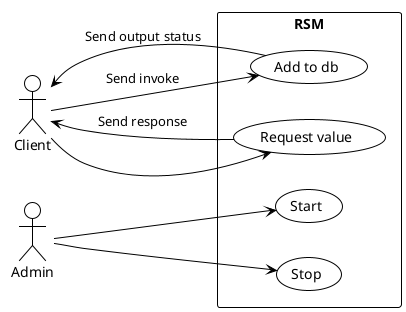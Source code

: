 @startuml use-cases
!theme plain
left to right direction

actor Client as c
actor Admin as a

rectangle RSM {
  usecase Start
  usecase Stop
  usecase "Add to db" as Execute
  usecase "Request value" as RV
}

a --> Start
a --> Stop
c --> Execute : Send invoke
Execute --> c : Send output status
c --> RV
RV --> c : Send response

@enduml